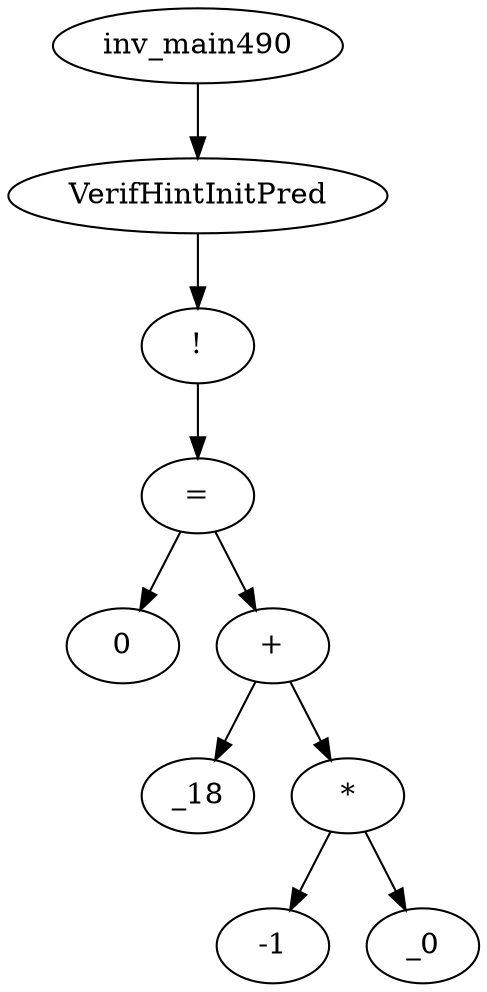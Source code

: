 digraph dag {
0 [label="inv_main490"];
1 [label="VerifHintInitPred"];
2 [label="!"];
3 [label="="];
4 [label="0"];
5 [label="+"];
6 [label="_18"];
7 [label="*"];
8 [label="-1"];
9 [label="_0"];
0->1
1->2
2->3
3->5
3 -> 4
5->7
5 -> 6
7->9
7 -> 8
}
